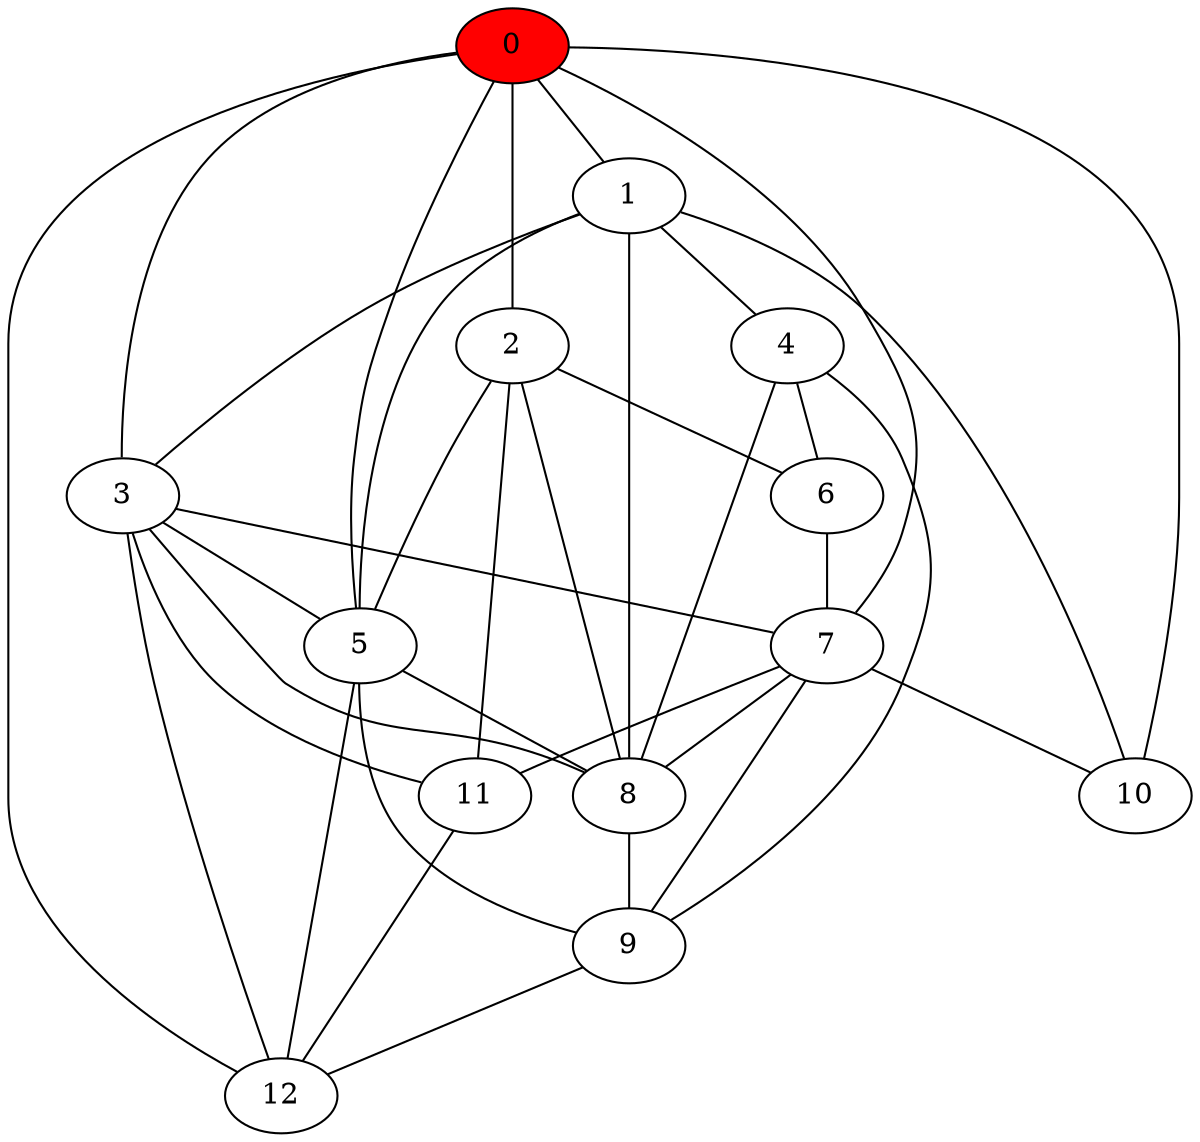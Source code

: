 graph exampleGraph {
	0;
	1;
	2;
	3;
	4;
	5;
	6;
	7;
	8;
	9;
	10;
	11;
	12;
	0 -- 1;
	0 -- 2;
	0 -- 3;
	0 -- 5;
	0 -- 7;
	0 -- 10;
	0 -- 12;
	1 -- 3;
	1 -- 4;
	1 -- 5;
	1 -- 8;
	1 -- 10;
	2 -- 5;
	2 -- 6;
	2 -- 8;
	2 -- 11;
	3 -- 5;
	3 -- 7;
	3 -- 8;
	3 -- 11;
	3 -- 12;
	4 -- 6;
	4 -- 8;
	4 -- 9;
	5 -- 8;
	5 -- 9;
	5 -- 12;
	6 -- 7;
	7 -- 8;
	7 -- 9;
	7 -- 10;
	7 -- 11;
	8 -- 9;
	9 -- 12;
	11 -- 12;
    0 [style=filled, fillcolor=red];
}
